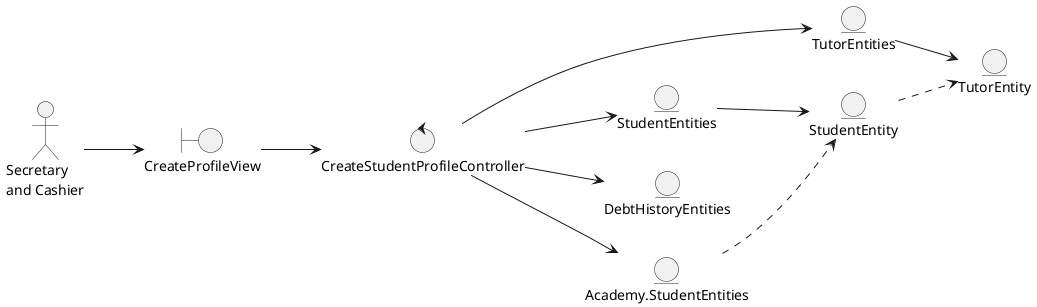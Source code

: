 @startuml
left to right direction

'--- Classes definition ---
actor "Secretary\nand Cashier" as theActor

boundary CreateProfileView

control CreateStudentProfileController

entity StudentEntity
entity StudentEntities
entity TutorEntity
entity TutorEntities
entity DebtHistoryEntities
entity Academy.StudentEntities

'--- Actor relations ---
theActor --> CreateProfileView

'--- Views relations ---
CreateProfileView --> CreateStudentProfileController

'--- Controllers relations ---
CreateStudentProfileController --> StudentEntities
CreateStudentProfileController --> TutorEntities
CreateStudentProfileController --> DebtHistoryEntities
CreateStudentProfileController --> Academy.StudentEntities

'--- Entity relations ---
StudentEntities --> StudentEntity
StudentEntity ..> TutorEntity
TutorEntities --> TutorEntity
Academy.StudentEntities ..> StudentEntity

@enduml